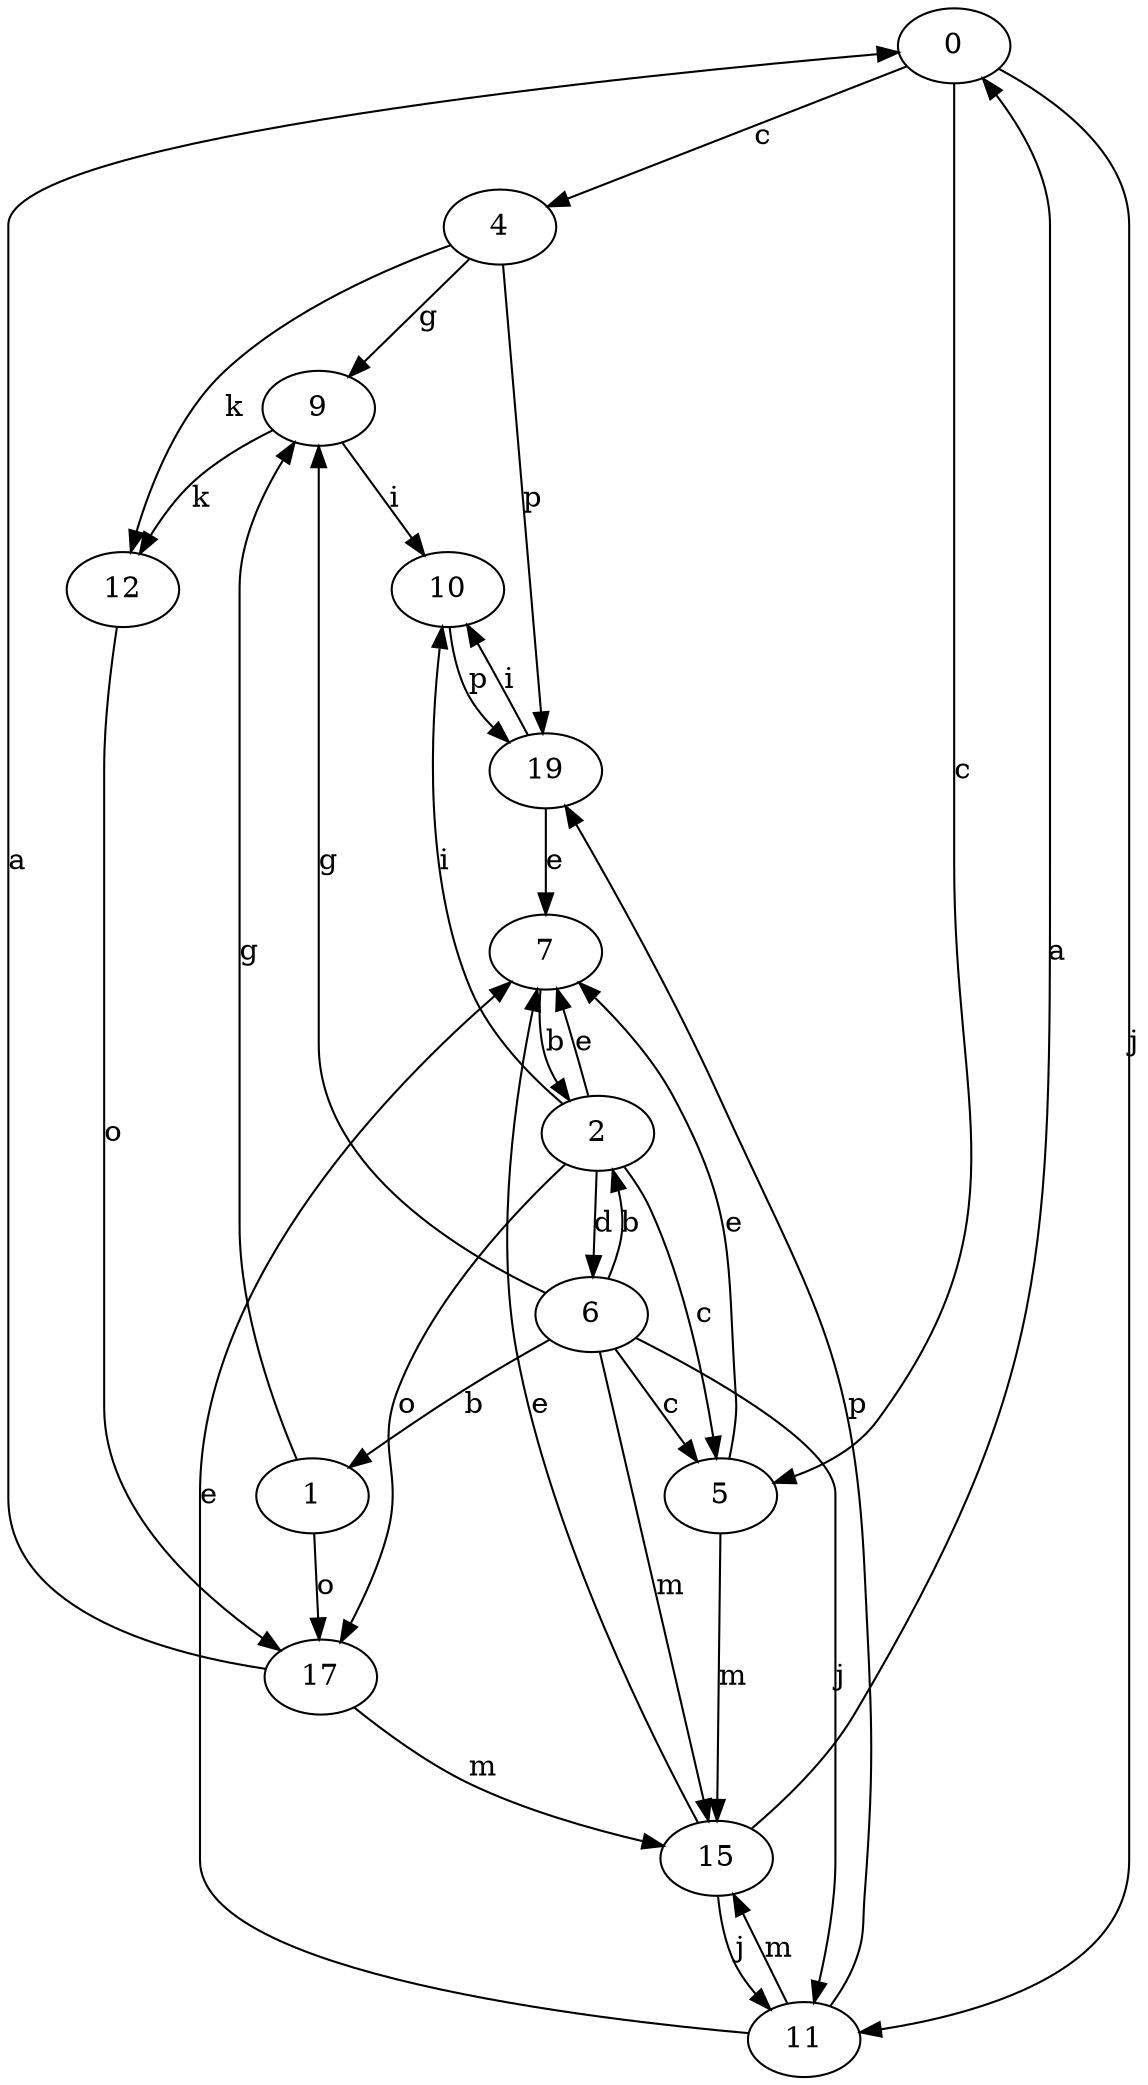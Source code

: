 strict digraph  {
0;
1;
2;
4;
5;
6;
7;
9;
10;
11;
12;
15;
17;
19;
0 -> 4  [label=c];
0 -> 5  [label=c];
0 -> 11  [label=j];
1 -> 9  [label=g];
1 -> 17  [label=o];
2 -> 5  [label=c];
2 -> 6  [label=d];
2 -> 7  [label=e];
2 -> 10  [label=i];
2 -> 17  [label=o];
4 -> 9  [label=g];
4 -> 12  [label=k];
4 -> 19  [label=p];
5 -> 7  [label=e];
5 -> 15  [label=m];
6 -> 1  [label=b];
6 -> 2  [label=b];
6 -> 5  [label=c];
6 -> 9  [label=g];
6 -> 11  [label=j];
6 -> 15  [label=m];
7 -> 2  [label=b];
9 -> 10  [label=i];
9 -> 12  [label=k];
10 -> 19  [label=p];
11 -> 7  [label=e];
11 -> 15  [label=m];
11 -> 19  [label=p];
12 -> 17  [label=o];
15 -> 0  [label=a];
15 -> 7  [label=e];
15 -> 11  [label=j];
17 -> 0  [label=a];
17 -> 15  [label=m];
19 -> 7  [label=e];
19 -> 10  [label=i];
}
